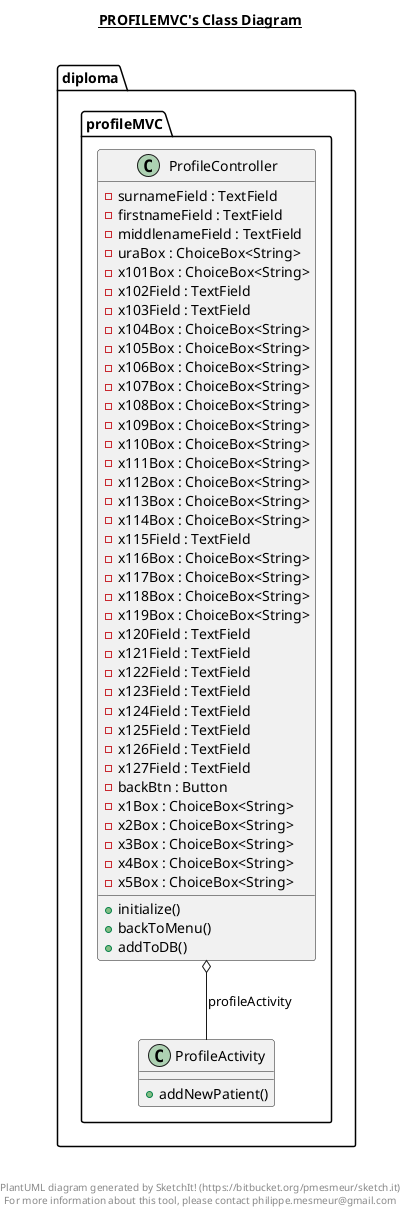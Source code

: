 @startuml

title __PROFILEMVC's Class Diagram__\n

  package diploma {
    package diploma.profileMVC {
      class ProfileActivity {
          + addNewPatient()
      }
    }
  }
  

  package diploma {
    package diploma.profileMVC {
      class ProfileController {
          - surnameField : TextField
          - firstnameField : TextField
          - middlenameField : TextField
          - uraBox : ChoiceBox<String>
          - x101Box : ChoiceBox<String>
          - x102Field : TextField
          - x103Field : TextField
          - x104Box : ChoiceBox<String>
          - x105Box : ChoiceBox<String>
          - x106Box : ChoiceBox<String>
          - x107Box : ChoiceBox<String>
          - x108Box : ChoiceBox<String>
          - x109Box : ChoiceBox<String>
          - x110Box : ChoiceBox<String>
          - x111Box : ChoiceBox<String>
          - x112Box : ChoiceBox<String>
          - x113Box : ChoiceBox<String>
          - x114Box : ChoiceBox<String>
          - x115Field : TextField
          - x116Box : ChoiceBox<String>
          - x117Box : ChoiceBox<String>
          - x118Box : ChoiceBox<String>
          - x119Box : ChoiceBox<String>
          - x120Field : TextField
          - x121Field : TextField
          - x122Field : TextField
          - x123Field : TextField
          - x124Field : TextField
          - x125Field : TextField
          - x126Field : TextField
          - x127Field : TextField
          - backBtn : Button
          - x1Box : ChoiceBox<String>
          - x2Box : ChoiceBox<String>
          - x3Box : ChoiceBox<String>
          - x4Box : ChoiceBox<String>
          - x5Box : ChoiceBox<String>
          + initialize()
          + backToMenu()
          + addToDB()
      }
    }
  }
  

  ProfileController o-- ProfileActivity : profileActivity


right footer


PlantUML diagram generated by SketchIt! (https://bitbucket.org/pmesmeur/sketch.it)
For more information about this tool, please contact philippe.mesmeur@gmail.com
endfooter

@enduml
